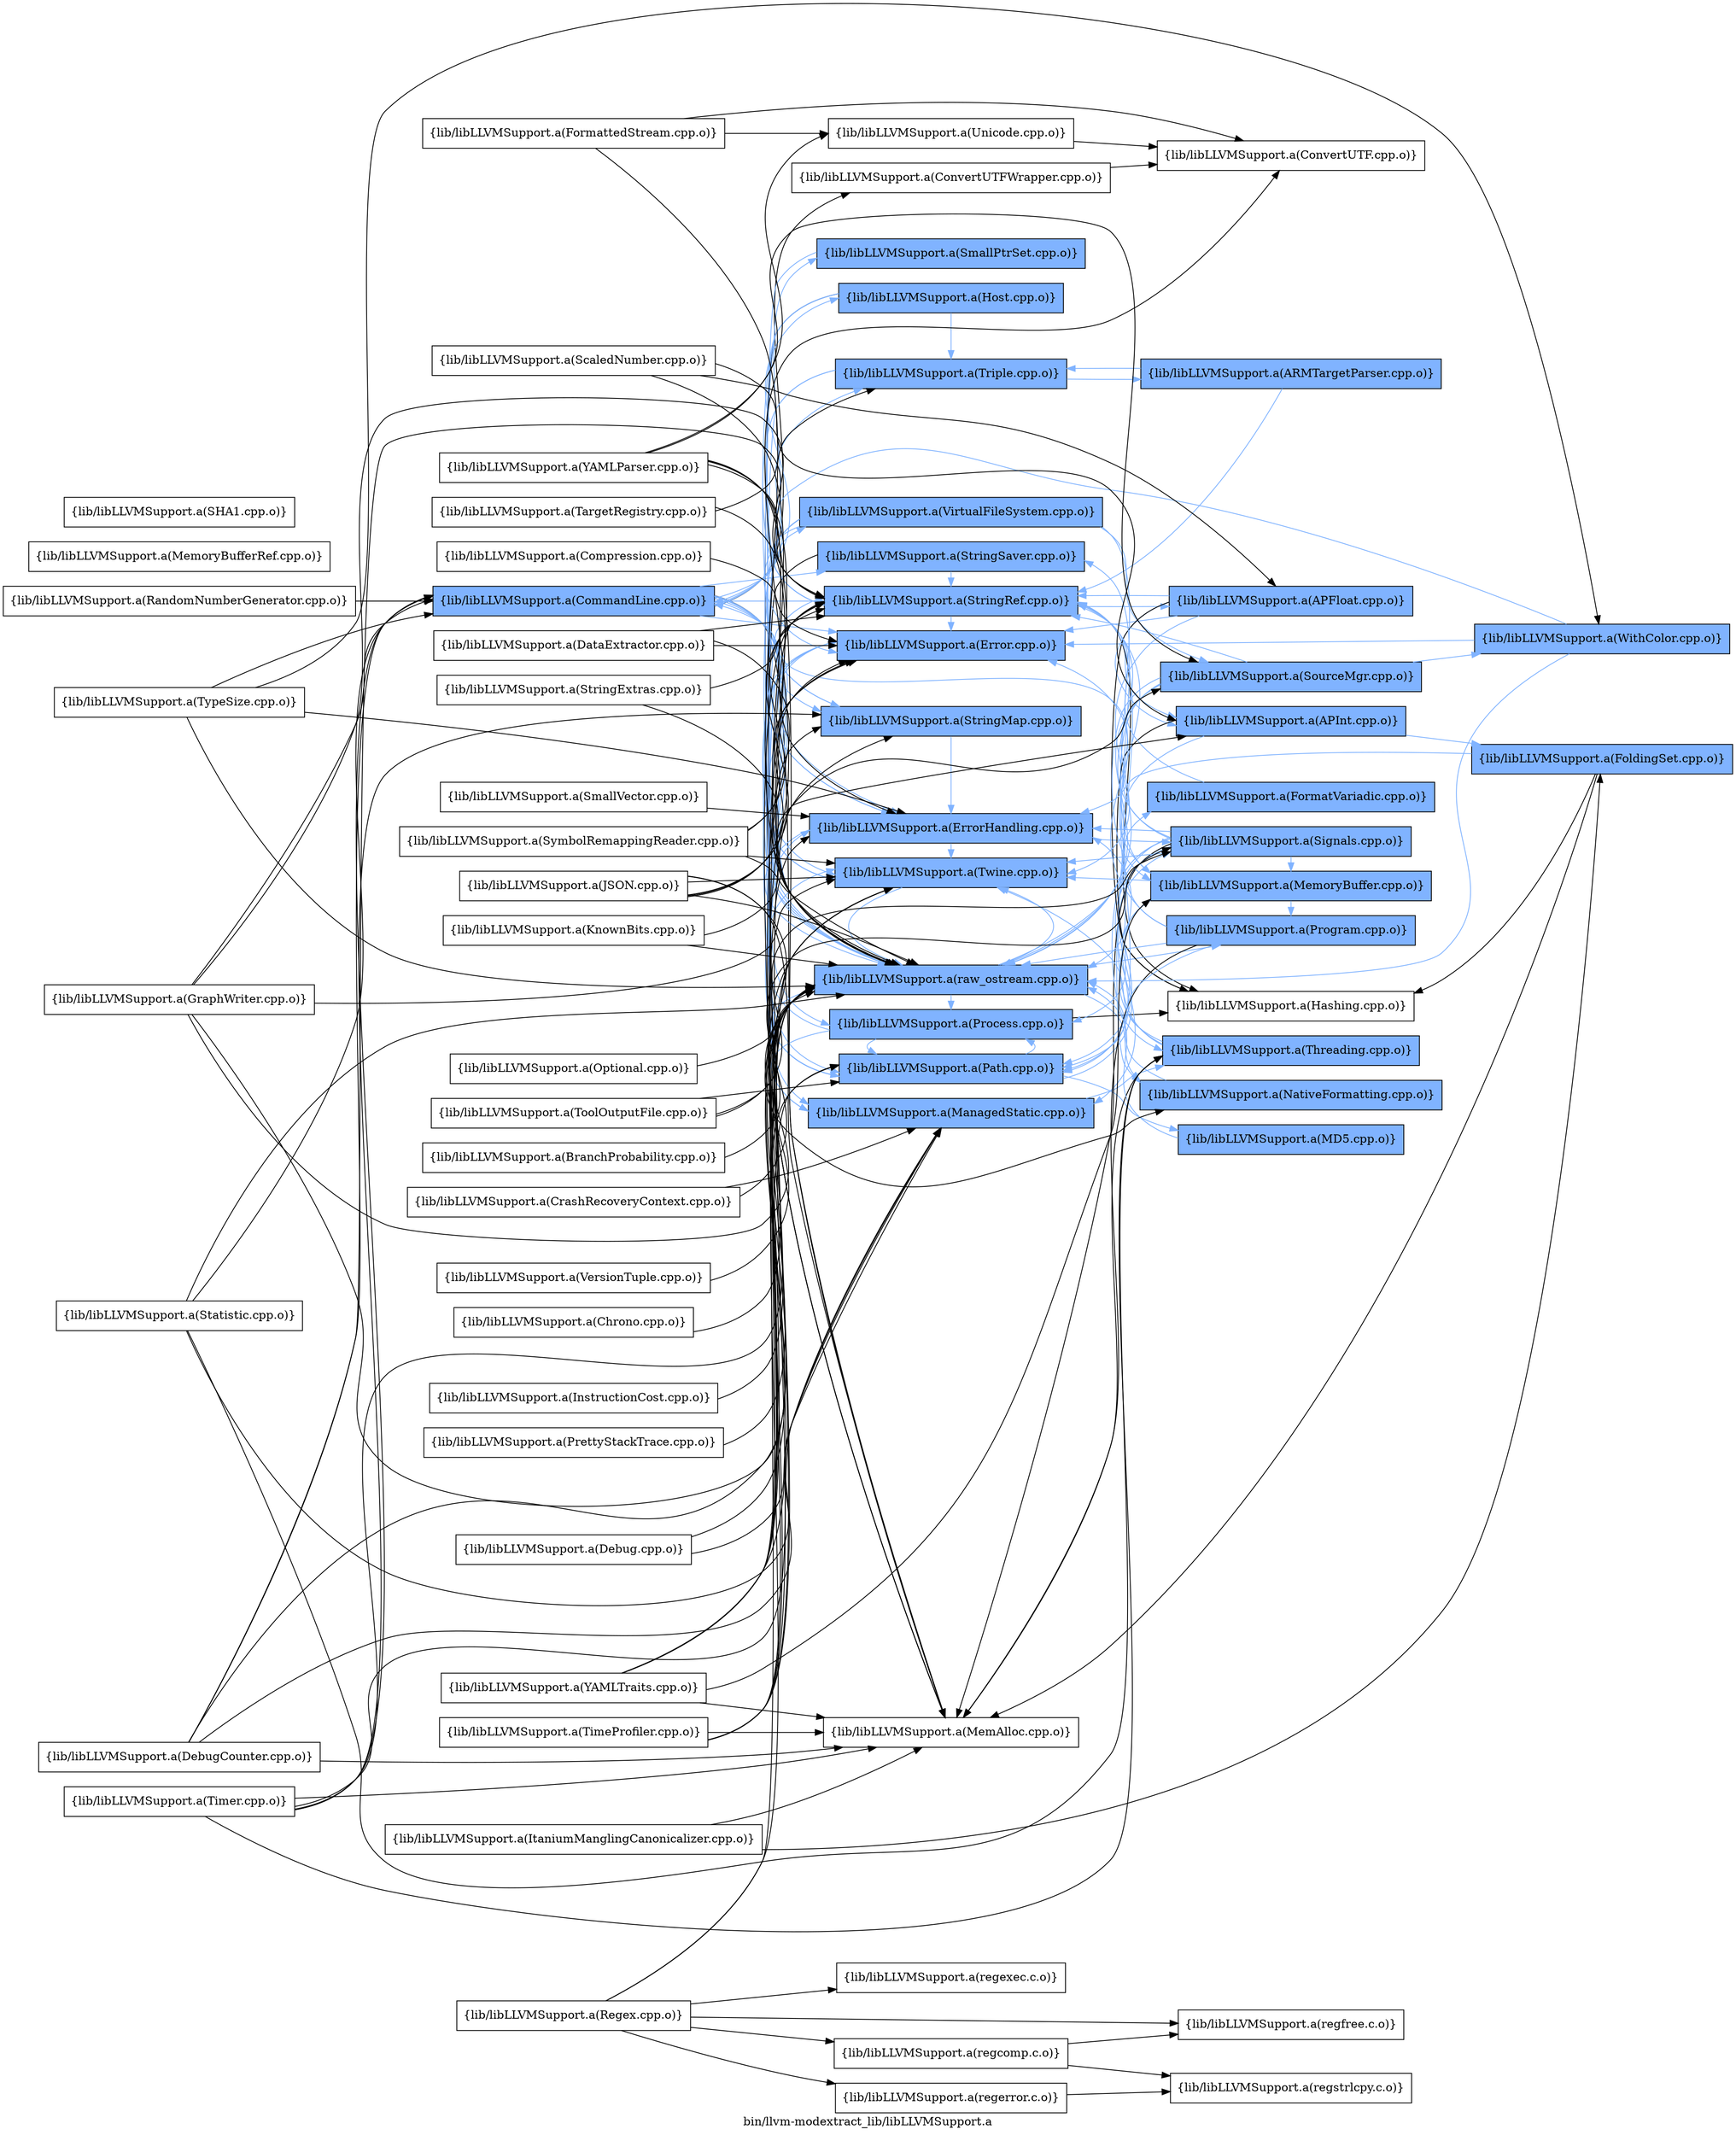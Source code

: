 digraph "bin/llvm-modextract_lib/libLLVMSupport.a" {
	label="bin/llvm-modextract_lib/libLLVMSupport.a";
	rankdir=LR;
	{ rank=same; Node0x5596001d3038;  }
	{ rank=same; Node0x5596001d3c18; Node0x5596001d0108; Node0x5596001d0338; Node0x5596001d2228; Node0x5596001d2868; Node0x5596001d8da8; Node0x5596001d1878; Node0x5596001d3718; Node0x5596001d31c8; Node0x5596001d3308; Node0x5596001d6288; Node0x5596001d4f28; Node0x5596001d8c68; Node0x5596001d8038; Node0x5596001d21d8; Node0x5596001d14b8;  }
	{ rank=same; Node0x5596001d3f88; Node0x5596001d1af8; Node0x5596001d0568; Node0x5596001d56a8; Node0x5596001d4b68; Node0x5596001d2278; Node0x5596001d6f08; Node0x5596001d2fe8; Node0x5596001d02e8; Node0x5596001d1fa8; Node0x5596001d47f8; Node0x5596001d1058; Node0x5596001d3fd8;  }
	{ rank=same; Node0x5596001d3038;  }
	{ rank=same; Node0x5596001d3c18; Node0x5596001d0108; Node0x5596001d0338; Node0x5596001d2228; Node0x5596001d2868; Node0x5596001d8da8; Node0x5596001d1878; Node0x5596001d3718; Node0x5596001d31c8; Node0x5596001d3308; Node0x5596001d6288; Node0x5596001d4f28; Node0x5596001d8c68; Node0x5596001d8038; Node0x5596001d21d8; Node0x5596001d14b8;  }
	{ rank=same; Node0x5596001d3f88; Node0x5596001d1af8; Node0x5596001d0568; Node0x5596001d56a8; Node0x5596001d4b68; Node0x5596001d2278; Node0x5596001d6f08; Node0x5596001d2fe8; Node0x5596001d02e8; Node0x5596001d1fa8; Node0x5596001d47f8; Node0x5596001d1058; Node0x5596001d3fd8;  }

	Node0x5596001d3038 [shape=record,shape=box,group=1,style=filled,fillcolor="0.600000 0.5 1",label="{lib/libLLVMSupport.a(CommandLine.cpp.o)}"];
	Node0x5596001d3038 -> Node0x5596001d3c18;
	Node0x5596001d3038 -> Node0x5596001d0108[color="0.600000 0.5 1"];
	Node0x5596001d3038 -> Node0x5596001d0338[color="0.600000 0.5 1"];
	Node0x5596001d3038 -> Node0x5596001d2228[color="0.600000 0.5 1"];
	Node0x5596001d3038 -> Node0x5596001d2868;
	Node0x5596001d3038 -> Node0x5596001d8da8[color="0.600000 0.5 1"];
	Node0x5596001d3038 -> Node0x5596001d1878[color="0.600000 0.5 1"];
	Node0x5596001d3038 -> Node0x5596001d3718[color="0.600000 0.5 1"];
	Node0x5596001d3038 -> Node0x5596001d31c8[color="0.600000 0.5 1"];
	Node0x5596001d3038 -> Node0x5596001d3308[color="0.600000 0.5 1"];
	Node0x5596001d3038 -> Node0x5596001d6288[color="0.600000 0.5 1"];
	Node0x5596001d3038 -> Node0x5596001d4f28[color="0.600000 0.5 1"];
	Node0x5596001d3038 -> Node0x5596001d8c68[color="0.600000 0.5 1"];
	Node0x5596001d3038 -> Node0x5596001d8038[color="0.600000 0.5 1"];
	Node0x5596001d3038 -> Node0x5596001d21d8[color="0.600000 0.5 1"];
	Node0x5596001d3038 -> Node0x5596001d14b8[color="0.600000 0.5 1"];
	Node0x5596001d0108 [shape=record,shape=box,group=1,style=filled,fillcolor="0.600000 0.5 1",label="{lib/libLLVMSupport.a(Error.cpp.o)}"];
	Node0x5596001d0108 -> Node0x5596001d0338[color="0.600000 0.5 1"];
	Node0x5596001d0108 -> Node0x5596001d2228[color="0.600000 0.5 1"];
	Node0x5596001d0108 -> Node0x5596001d6288[color="0.600000 0.5 1"];
	Node0x5596001d0108 -> Node0x5596001d8c68[color="0.600000 0.5 1"];
	Node0x5596001d2fe8 [shape=record,shape=box,group=1,style=filled,fillcolor="0.600000 0.5 1",label="{lib/libLLVMSupport.a(MemoryBuffer.cpp.o)}"];
	Node0x5596001d2fe8 -> Node0x5596001d0108[color="0.600000 0.5 1"];
	Node0x5596001d2fe8 -> Node0x5596001d6288[color="0.600000 0.5 1"];
	Node0x5596001d2fe8 -> Node0x5596001d21d8[color="0.600000 0.5 1"];
	Node0x5596001d2fe8 -> Node0x5596001d14b8[color="0.600000 0.5 1"];
	Node0x5596001d2fe8 -> Node0x5596001d1058[color="0.600000 0.5 1"];
	Node0x5596001d38f8 [shape=record,shape=box,group=0,label="{lib/libLLVMSupport.a(MemoryBufferRef.cpp.o)}"];
	Node0x5596001d2688 [shape=record,shape=box,group=0,label="{lib/libLLVMSupport.a(ToolOutputFile.cpp.o)}"];
	Node0x5596001d2688 -> Node0x5596001d8c68;
	Node0x5596001d2688 -> Node0x5596001d21d8;
	Node0x5596001d2688 -> Node0x5596001d1af8;
	Node0x5596001d8c68 [shape=record,shape=box,group=1,style=filled,fillcolor="0.600000 0.5 1",label="{lib/libLLVMSupport.a(raw_ostream.cpp.o)}"];
	Node0x5596001d8c68 -> Node0x5596001d0108[color="0.600000 0.5 1"];
	Node0x5596001d8c68 -> Node0x5596001d0338[color="0.600000 0.5 1"];
	Node0x5596001d8c68 -> Node0x5596001d1fa8[color="0.600000 0.5 1"];
	Node0x5596001d8c68 -> Node0x5596001d47f8[color="0.600000 0.5 1"];
	Node0x5596001d8c68 -> Node0x5596001d6288[color="0.600000 0.5 1"];
	Node0x5596001d8c68 -> Node0x5596001d21d8[color="0.600000 0.5 1"];
	Node0x5596001d8c68 -> Node0x5596001d14b8[color="0.600000 0.5 1"];
	Node0x5596001d8c68 -> Node0x5596001d1058[color="0.600000 0.5 1"];
	Node0x5596001d56a8 [shape=record,shape=box,group=1,style=filled,fillcolor="0.600000 0.5 1",label="{lib/libLLVMSupport.a(APFloat.cpp.o)}"];
	Node0x5596001d56a8 -> Node0x5596001d4b68[color="0.600000 0.5 1"];
	Node0x5596001d56a8 -> Node0x5596001d0108[color="0.600000 0.5 1"];
	Node0x5596001d56a8 -> Node0x5596001d2278;
	Node0x5596001d56a8 -> Node0x5596001d31c8[color="0.600000 0.5 1"];
	Node0x5596001d56a8 -> Node0x5596001d8c68[color="0.600000 0.5 1"];
	Node0x5596001d4b68 [shape=record,shape=box,group=1,style=filled,fillcolor="0.600000 0.5 1",label="{lib/libLLVMSupport.a(APInt.cpp.o)}"];
	Node0x5596001d4b68 -> Node0x5596001d0f18[color="0.600000 0.5 1"];
	Node0x5596001d4b68 -> Node0x5596001d2278;
	Node0x5596001d4b68 -> Node0x5596001d8c68[color="0.600000 0.5 1"];
	Node0x5596001d2228 [shape=record,shape=box,group=1,style=filled,fillcolor="0.600000 0.5 1",label="{lib/libLLVMSupport.a(ManagedStatic.cpp.o)}"];
	Node0x5596001d2228 -> Node0x5596001d0568[color="0.600000 0.5 1"];
	Node0x5596001d2868 [shape=record,shape=box,group=0,label="{lib/libLLVMSupport.a(MemAlloc.cpp.o)}"];
	Node0x5596001d3fd8 [shape=record,shape=box,group=1,style=filled,fillcolor="0.600000 0.5 1",label="{lib/libLLVMSupport.a(MD5.cpp.o)}"];
	Node0x5596001d3fd8 -> Node0x5596001d8c68[color="0.600000 0.5 1"];
	Node0x5596001d1878 [shape=record,shape=box,group=1,style=filled,fillcolor="0.600000 0.5 1",label="{lib/libLLVMSupport.a(StringMap.cpp.o)}"];
	Node0x5596001d1878 -> Node0x5596001d0338[color="0.600000 0.5 1"];
	Node0x5596001d3718 [shape=record,shape=box,group=1,style=filled,fillcolor="0.600000 0.5 1",label="{lib/libLLVMSupport.a(StringSaver.cpp.o)}"];
	Node0x5596001d3718 -> Node0x5596001d2868;
	Node0x5596001d3718 -> Node0x5596001d31c8[color="0.600000 0.5 1"];
	Node0x5596001d3308 [shape=record,shape=box,group=1,style=filled,fillcolor="0.600000 0.5 1",label="{lib/libLLVMSupport.a(Triple.cpp.o)}"];
	Node0x5596001d3308 -> Node0x5596001d31c8[color="0.600000 0.5 1"];
	Node0x5596001d3308 -> Node0x5596001d6f08[color="0.600000 0.5 1"];
	Node0x5596001d3308 -> Node0x5596001d6288[color="0.600000 0.5 1"];
	Node0x5596001d6288 [shape=record,shape=box,group=1,style=filled,fillcolor="0.600000 0.5 1",label="{lib/libLLVMSupport.a(Twine.cpp.o)}"];
	Node0x5596001d6288 -> Node0x5596001d8c68[color="0.600000 0.5 1"];
	Node0x5596001d6918 [shape=record,shape=box,group=0,label="{lib/libLLVMSupport.a(TypeSize.cpp.o)}"];
	Node0x5596001d6918 -> Node0x5596001d3038;
	Node0x5596001d6918 -> Node0x5596001d0338;
	Node0x5596001d6918 -> Node0x5596001d56f8;
	Node0x5596001d6918 -> Node0x5596001d8c68;
	Node0x5596001d0338 [shape=record,shape=box,group=1,style=filled,fillcolor="0.600000 0.5 1",label="{lib/libLLVMSupport.a(ErrorHandling.cpp.o)}"];
	Node0x5596001d0338 -> Node0x5596001d6288[color="0.600000 0.5 1"];
	Node0x5596001d0338 -> Node0x5596001d8c68[color="0.600000 0.5 1"];
	Node0x5596001d0338 -> Node0x5596001d1af8[color="0.600000 0.5 1"];
	Node0x5596001d6738 [shape=record,shape=box,group=0,label="{lib/libLLVMSupport.a(SHA1.cpp.o)}"];
	Node0x5596001d31c8 [shape=record,shape=box,group=1,style=filled,fillcolor="0.600000 0.5 1",label="{lib/libLLVMSupport.a(StringRef.cpp.o)}"];
	Node0x5596001d31c8 -> Node0x5596001d56a8[color="0.600000 0.5 1"];
	Node0x5596001d31c8 -> Node0x5596001d4b68[color="0.600000 0.5 1"];
	Node0x5596001d31c8 -> Node0x5596001d0108[color="0.600000 0.5 1"];
	Node0x5596001d31c8 -> Node0x5596001d2278;
	Node0x5596001d1cd8 [shape=record,shape=box,group=0,label="{lib/libLLVMSupport.a(TargetRegistry.cpp.o)}"];
	Node0x5596001d1cd8 -> Node0x5596001d3308;
	Node0x5596001d1cd8 -> Node0x5596001d8c68;
	Node0x5596001d1328 [shape=record,shape=box,group=0,label="{lib/libLLVMSupport.a(FormattedStream.cpp.o)}"];
	Node0x5596001d1328 -> Node0x5596001d3f88;
	Node0x5596001d1328 -> Node0x5596001d5d38;
	Node0x5596001d1328 -> Node0x5596001d8c68;
	Node0x5596001d1f58 [shape=record,shape=box,group=0,label="{lib/libLLVMSupport.a(StringExtras.cpp.o)}"];
	Node0x5596001d1f58 -> Node0x5596001d31c8;
	Node0x5596001d1f58 -> Node0x5596001d8c68;
	Node0x5596001d0f18 [shape=record,shape=box,group=1,style=filled,fillcolor="0.600000 0.5 1",label="{lib/libLLVMSupport.a(FoldingSet.cpp.o)}"];
	Node0x5596001d0f18 -> Node0x5596001d0338[color="0.600000 0.5 1"];
	Node0x5596001d0f18 -> Node0x5596001d2278;
	Node0x5596001d0f18 -> Node0x5596001d2868;
	Node0x5596001d59c8 [shape=record,shape=box,group=0,label="{lib/libLLVMSupport.a(Regex.cpp.o)}"];
	Node0x5596001d59c8 -> Node0x5596001d31c8;
	Node0x5596001d59c8 -> Node0x5596001d6288;
	Node0x5596001d59c8 -> Node0x5596001d90c8;
	Node0x5596001d59c8 -> Node0x5596001d9c58;
	Node0x5596001d59c8 -> Node0x5596001d9528;
	Node0x5596001d59c8 -> Node0x5596001d7ae8;
	Node0x5596001d8da8 [shape=record,shape=box,group=1,style=filled,fillcolor="0.600000 0.5 1",label="{lib/libLLVMSupport.a(SmallPtrSet.cpp.o)}"];
	Node0x5596001d8da8 -> Node0x5596001d0338[color="0.600000 0.5 1"];
	Node0x5596001d2278 [shape=record,shape=box,group=0,label="{lib/libLLVMSupport.a(Hashing.cpp.o)}"];
	Node0x5596001d21d8 [shape=record,shape=box,group=1,style=filled,fillcolor="0.600000 0.5 1",label="{lib/libLLVMSupport.a(Path.cpp.o)}"];
	Node0x5596001d21d8 -> Node0x5596001d0108[color="0.600000 0.5 1"];
	Node0x5596001d21d8 -> Node0x5596001d3fd8[color="0.600000 0.5 1"];
	Node0x5596001d21d8 -> Node0x5596001d31c8[color="0.600000 0.5 1"];
	Node0x5596001d21d8 -> Node0x5596001d6288[color="0.600000 0.5 1"];
	Node0x5596001d21d8 -> Node0x5596001d14b8[color="0.600000 0.5 1"];
	Node0x5596001d21d8 -> Node0x5596001d1af8[color="0.600000 0.5 1"];
	Node0x5596001d02e8 [shape=record,shape=box,group=1,style=filled,fillcolor="0.600000 0.5 1",label="{lib/libLLVMSupport.a(SourceMgr.cpp.o)}"];
	Node0x5596001d02e8 -> Node0x5596001d2fe8[color="0.600000 0.5 1"];
	Node0x5596001d02e8 -> Node0x5596001d31c8[color="0.600000 0.5 1"];
	Node0x5596001d02e8 -> Node0x5596001d6288[color="0.600000 0.5 1"];
	Node0x5596001d02e8 -> Node0x5596001d56f8[color="0.600000 0.5 1"];
	Node0x5596001d02e8 -> Node0x5596001d8c68[color="0.600000 0.5 1"];
	Node0x5596001d02e8 -> Node0x5596001d21d8[color="0.600000 0.5 1"];
	Node0x5596001d0568 [shape=record,shape=box,group=1,style=filled,fillcolor="0.600000 0.5 1",label="{lib/libLLVMSupport.a(Threading.cpp.o)}"];
	Node0x5596001d0568 -> Node0x5596001d0338[color="0.600000 0.5 1"];
	Node0x5596001d0568 -> Node0x5596001d2868;
	Node0x5596001d0568 -> Node0x5596001d31c8[color="0.600000 0.5 1"];
	Node0x5596001d0568 -> Node0x5596001d6288[color="0.600000 0.5 1"];
	Node0x5596001d47f8 [shape=record,shape=box,group=1,style=filled,fillcolor="0.600000 0.5 1",label="{lib/libLLVMSupport.a(NativeFormatting.cpp.o)}"];
	Node0x5596001d47f8 -> Node0x5596001d8c68[color="0.600000 0.5 1"];
	Node0x5596001d2e58 [shape=record,shape=box,group=0,label="{lib/libLLVMSupport.a(Chrono.cpp.o)}"];
	Node0x5596001d2e58 -> Node0x5596001d8c68;
	Node0x5596001d3c18 [shape=record,shape=box,group=0,label="{lib/libLLVMSupport.a(ConvertUTFWrapper.cpp.o)}"];
	Node0x5596001d3c18 -> Node0x5596001d3f88;
	Node0x5596001d4f28 [shape=record,shape=box,group=1,style=filled,fillcolor="0.600000 0.5 1",label="{lib/libLLVMSupport.a(VirtualFileSystem.cpp.o)}"];
	Node0x5596001d4f28 -> Node0x5596001d0108[color="0.600000 0.5 1"];
	Node0x5596001d4f28 -> Node0x5596001d2868;
	Node0x5596001d4f28 -> Node0x5596001d2fe8[color="0.600000 0.5 1"];
	Node0x5596001d4f28 -> Node0x5596001d02e8[color="0.600000 0.5 1"];
	Node0x5596001d4f28 -> Node0x5596001d1878[color="0.600000 0.5 1"];
	Node0x5596001d4f28 -> Node0x5596001d31c8[color="0.600000 0.5 1"];
	Node0x5596001d4f28 -> Node0x5596001d6288[color="0.600000 0.5 1"];
	Node0x5596001d4f28 -> Node0x5596001d8c68[color="0.600000 0.5 1"];
	Node0x5596001d4f28 -> Node0x5596001d21d8[color="0.600000 0.5 1"];
	Node0x5596001d8038 [shape=record,shape=box,group=1,style=filled,fillcolor="0.600000 0.5 1",label="{lib/libLLVMSupport.a(Host.cpp.o)}"];
	Node0x5596001d8038 -> Node0x5596001d2868;
	Node0x5596001d8038 -> Node0x5596001d1878[color="0.600000 0.5 1"];
	Node0x5596001d8038 -> Node0x5596001d31c8[color="0.600000 0.5 1"];
	Node0x5596001d8038 -> Node0x5596001d3308[color="0.600000 0.5 1"];
	Node0x5596001d8038 -> Node0x5596001d8c68[color="0.600000 0.5 1"];
	Node0x5596001d14b8 [shape=record,shape=box,group=1,style=filled,fillcolor="0.600000 0.5 1",label="{lib/libLLVMSupport.a(Process.cpp.o)}"];
	Node0x5596001d14b8 -> Node0x5596001d0108[color="0.600000 0.5 1"];
	Node0x5596001d14b8 -> Node0x5596001d2278;
	Node0x5596001d14b8 -> Node0x5596001d2228[color="0.600000 0.5 1"];
	Node0x5596001d14b8 -> Node0x5596001d21d8[color="0.600000 0.5 1"];
	Node0x5596001d3f88 [shape=record,shape=box,group=0,label="{lib/libLLVMSupport.a(ConvertUTF.cpp.o)}"];
	Node0x5596001d4c08 [shape=record,shape=box,group=0,label="{lib/libLLVMSupport.a(Debug.cpp.o)}"];
	Node0x5596001d4c08 -> Node0x5596001d2228;
	Node0x5596001d4c08 -> Node0x5596001d8c68;
	Node0x5596001d1af8 [shape=record,shape=box,group=1,style=filled,fillcolor="0.600000 0.5 1",label="{lib/libLLVMSupport.a(Signals.cpp.o)}"];
	Node0x5596001d1af8 -> Node0x5596001d3038[color="0.600000 0.5 1"];
	Node0x5596001d1af8 -> Node0x5596001d0338[color="0.600000 0.5 1"];
	Node0x5596001d1af8 -> Node0x5596001d2228[color="0.600000 0.5 1"];
	Node0x5596001d1af8 -> Node0x5596001d2868;
	Node0x5596001d1af8 -> Node0x5596001d2fe8[color="0.600000 0.5 1"];
	Node0x5596001d1af8 -> Node0x5596001d47f8[color="0.600000 0.5 1"];
	Node0x5596001d1af8 -> Node0x5596001d31c8[color="0.600000 0.5 1"];
	Node0x5596001d1af8 -> Node0x5596001d6288[color="0.600000 0.5 1"];
	Node0x5596001d1af8 -> Node0x5596001d8c68[color="0.600000 0.5 1"];
	Node0x5596001d1af8 -> Node0x5596001d21d8[color="0.600000 0.5 1"];
	Node0x5596001d1af8 -> Node0x5596001d0568[color="0.600000 0.5 1"];
	Node0x5596001d5d38 [shape=record,shape=box,group=0,label="{lib/libLLVMSupport.a(Unicode.cpp.o)}"];
	Node0x5596001d5d38 -> Node0x5596001d3f88;
	Node0x5596001d1fa8 [shape=record,shape=box,group=1,style=filled,fillcolor="0.600000 0.5 1",label="{lib/libLLVMSupport.a(FormatVariadic.cpp.o)}"];
	Node0x5596001d1fa8 -> Node0x5596001d31c8[color="0.600000 0.5 1"];
	Node0x5596001d1aa8 [shape=record,shape=box,group=0,label="{lib/libLLVMSupport.a(InstructionCost.cpp.o)}"];
	Node0x5596001d1aa8 -> Node0x5596001d8c68;
	Node0x5596001d1058 [shape=record,shape=box,group=1,style=filled,fillcolor="0.600000 0.5 1",label="{lib/libLLVMSupport.a(Program.cpp.o)}"];
	Node0x5596001d1058 -> Node0x5596001d2868;
	Node0x5596001d1058 -> Node0x5596001d3718[color="0.600000 0.5 1"];
	Node0x5596001d1058 -> Node0x5596001d31c8[color="0.600000 0.5 1"];
	Node0x5596001d1058 -> Node0x5596001d8c68[color="0.600000 0.5 1"];
	Node0x5596001d1058 -> Node0x5596001d21d8[color="0.600000 0.5 1"];
	Node0x5596001d5018 [shape=record,shape=box,group=0,label="{lib/libLLVMSupport.a(PrettyStackTrace.cpp.o)}"];
	Node0x5596001d5018 -> Node0x5596001d8c68;
	Node0x5596001d5798 [shape=record,shape=box,group=0,label="{lib/libLLVMSupport.a(RandomNumberGenerator.cpp.o)}"];
	Node0x5596001d5798 -> Node0x5596001d3038;
	Node0x5596001d90c8 [shape=record,shape=box,group=0,label="{lib/libLLVMSupport.a(regcomp.c.o)}"];
	Node0x5596001d90c8 -> Node0x5596001d7ae8;
	Node0x5596001d90c8 -> Node0x5596001d8768;
	Node0x5596001d9c58 [shape=record,shape=box,group=0,label="{lib/libLLVMSupport.a(regerror.c.o)}"];
	Node0x5596001d9c58 -> Node0x5596001d8768;
	Node0x5596001d9528 [shape=record,shape=box,group=0,label="{lib/libLLVMSupport.a(regexec.c.o)}"];
	Node0x5596001d7ae8 [shape=record,shape=box,group=0,label="{lib/libLLVMSupport.a(regfree.c.o)}"];
	Node0x5596001d0a68 [shape=record,shape=box,group=0,label="{lib/libLLVMSupport.a(SmallVector.cpp.o)}"];
	Node0x5596001d0a68 -> Node0x5596001d0338;
	Node0x5596001d56f8 [shape=record,shape=box,group=1,style=filled,fillcolor="0.600000 0.5 1",label="{lib/libLLVMSupport.a(WithColor.cpp.o)}"];
	Node0x5596001d56f8 -> Node0x5596001d3038[color="0.600000 0.5 1"];
	Node0x5596001d56f8 -> Node0x5596001d0108[color="0.600000 0.5 1"];
	Node0x5596001d56f8 -> Node0x5596001d8c68[color="0.600000 0.5 1"];
	Node0x5596001cff78 [shape=record,shape=box,group=0,label="{lib/libLLVMSupport.a(Statistic.cpp.o)}"];
	Node0x5596001cff78 -> Node0x5596001d3038;
	Node0x5596001cff78 -> Node0x5596001d2228;
	Node0x5596001cff78 -> Node0x5596001d8c68;
	Node0x5596001cff78 -> Node0x5596001d0568;
	Node0x5596001d2a48 [shape=record,shape=box,group=0,label="{lib/libLLVMSupport.a(TimeProfiler.cpp.o)}"];
	Node0x5596001d2a48 -> Node0x5596001d0108;
	Node0x5596001d2a48 -> Node0x5596001d2868;
	Node0x5596001d2a48 -> Node0x5596001d1878;
	Node0x5596001d2a48 -> Node0x5596001d6288;
	Node0x5596001d2a48 -> Node0x5596001d8c68;
	Node0x5596001d2a48 -> Node0x5596001d21d8;
	Node0x5596001d4ac8 [shape=record,shape=box,group=0,label="{lib/libLLVMSupport.a(JSON.cpp.o)}"];
	Node0x5596001d4ac8 -> Node0x5596001d3f88;
	Node0x5596001d4ac8 -> Node0x5596001d0108;
	Node0x5596001d4ac8 -> Node0x5596001d2868;
	Node0x5596001d4ac8 -> Node0x5596001d47f8;
	Node0x5596001d4ac8 -> Node0x5596001d31c8;
	Node0x5596001d4ac8 -> Node0x5596001d6288;
	Node0x5596001d4ac8 -> Node0x5596001d8c68;
	Node0x5596001d4348 [shape=record,shape=box,group=0,label="{lib/libLLVMSupport.a(Timer.cpp.o)}"];
	Node0x5596001d4348 -> Node0x5596001d3038;
	Node0x5596001d4348 -> Node0x5596001d2228;
	Node0x5596001d4348 -> Node0x5596001d2868;
	Node0x5596001d4348 -> Node0x5596001d1878;
	Node0x5596001d4348 -> Node0x5596001d8c68;
	Node0x5596001d4348 -> Node0x5596001d0568;
	Node0x5596001d6f08 [shape=record,shape=box,group=1,style=filled,fillcolor="0.600000 0.5 1",label="{lib/libLLVMSupport.a(ARMTargetParser.cpp.o)}"];
	Node0x5596001d6f08 -> Node0x5596001d31c8[color="0.600000 0.5 1"];
	Node0x5596001d6f08 -> Node0x5596001d3308[color="0.600000 0.5 1"];
	Node0x5596001d98e8 [shape=record,shape=box,group=0,label="{lib/libLLVMSupport.a(YAMLParser.cpp.o)}"];
	Node0x5596001d98e8 -> Node0x5596001d0338;
	Node0x5596001d98e8 -> Node0x5596001d2868;
	Node0x5596001d98e8 -> Node0x5596001d02e8;
	Node0x5596001d98e8 -> Node0x5596001d31c8;
	Node0x5596001d98e8 -> Node0x5596001d5d38;
	Node0x5596001d98e8 -> Node0x5596001d8c68;
	Node0x5596001d8768 [shape=record,shape=box,group=0,label="{lib/libLLVMSupport.a(regstrlcpy.c.o)}"];
	Node0x5596001d0798 [shape=record,shape=box,group=0,label="{lib/libLLVMSupport.a(CrashRecoveryContext.cpp.o)}"];
	Node0x5596001d0798 -> Node0x5596001d2228;
	Node0x5596001d0798 -> Node0x5596001d1af8;
	Node0x5596001cff28 [shape=record,shape=box,group=0,label="{lib/libLLVMSupport.a(KnownBits.cpp.o)}"];
	Node0x5596001cff28 -> Node0x5596001d4b68;
	Node0x5596001cff28 -> Node0x5596001d8c68;
	Node0x5596001d8df8 [shape=record,shape=box,group=0,label="{lib/libLLVMSupport.a(Optional.cpp.o)}"];
	Node0x5596001d8df8 -> Node0x5596001d8c68;
	Node0x5596001d0428 [shape=record,shape=box,group=0,label="{lib/libLLVMSupport.a(GraphWriter.cpp.o)}"];
	Node0x5596001d0428 -> Node0x5596001d3038;
	Node0x5596001d0428 -> Node0x5596001d31c8;
	Node0x5596001d0428 -> Node0x5596001d6288;
	Node0x5596001d0428 -> Node0x5596001d8c68;
	Node0x5596001d0428 -> Node0x5596001d21d8;
	Node0x5596001d07e8 [shape=record,shape=box,group=0,label="{lib/libLLVMSupport.a(BranchProbability.cpp.o)}"];
	Node0x5596001d07e8 -> Node0x5596001d8c68;
	Node0x5596001d1d78 [shape=record,shape=box,group=0,label="{lib/libLLVMSupport.a(ScaledNumber.cpp.o)}"];
	Node0x5596001d1d78 -> Node0x5596001d56a8;
	Node0x5596001d1d78 -> Node0x5596001d4b68;
	Node0x5596001d1d78 -> Node0x5596001d8c68;
	Node0x5596001d3cb8 [shape=record,shape=box,group=0,label="{lib/libLLVMSupport.a(DebugCounter.cpp.o)}"];
	Node0x5596001d3cb8 -> Node0x5596001d3038;
	Node0x5596001d3cb8 -> Node0x5596001d2228;
	Node0x5596001d3cb8 -> Node0x5596001d2868;
	Node0x5596001d3cb8 -> Node0x5596001d31c8;
	Node0x5596001d3cb8 -> Node0x5596001d8c68;
	Node0x5596001d05b8 [shape=record,shape=box,group=0,label="{lib/libLLVMSupport.a(Compression.cpp.o)}"];
	Node0x5596001d05b8 -> Node0x5596001d0108;
	Node0x5596001d1508 [shape=record,shape=box,group=0,label="{lib/libLLVMSupport.a(ItaniumManglingCanonicalizer.cpp.o)}"];
	Node0x5596001d1508 -> Node0x5596001d0f18;
	Node0x5596001d1508 -> Node0x5596001d2868;
	Node0x5596001d1d28 [shape=record,shape=box,group=0,label="{lib/libLLVMSupport.a(SymbolRemappingReader.cpp.o)}"];
	Node0x5596001d1d28 -> Node0x5596001d0108;
	Node0x5596001d1d28 -> Node0x5596001d31c8;
	Node0x5596001d1d28 -> Node0x5596001d6288;
	Node0x5596001d1d28 -> Node0x5596001d8c68;
	Node0x5596001d3ad8 [shape=record,shape=box,group=0,label="{lib/libLLVMSupport.a(DataExtractor.cpp.o)}"];
	Node0x5596001d3ad8 -> Node0x5596001d0108;
	Node0x5596001d3ad8 -> Node0x5596001d31c8;
	Node0x5596001d3ad8 -> Node0x5596001d8c68;
	Node0x5596001d1e18 [shape=record,shape=box,group=0,label="{lib/libLLVMSupport.a(YAMLTraits.cpp.o)}"];
	Node0x5596001d1e18 -> Node0x5596001d0338;
	Node0x5596001d1e18 -> Node0x5596001d2868;
	Node0x5596001d1e18 -> Node0x5596001d2fe8;
	Node0x5596001d1e18 -> Node0x5596001d02e8;
	Node0x5596001d1e18 -> Node0x5596001d1878;
	Node0x5596001d1e18 -> Node0x5596001d31c8;
	Node0x5596001d1e18 -> Node0x5596001d6288;
	Node0x5596001d1e18 -> Node0x5596001d8c68;
	Node0x5596001d2458 [shape=record,shape=box,group=0,label="{lib/libLLVMSupport.a(VersionTuple.cpp.o)}"];
	Node0x5596001d2458 -> Node0x5596001d8c68;
}
